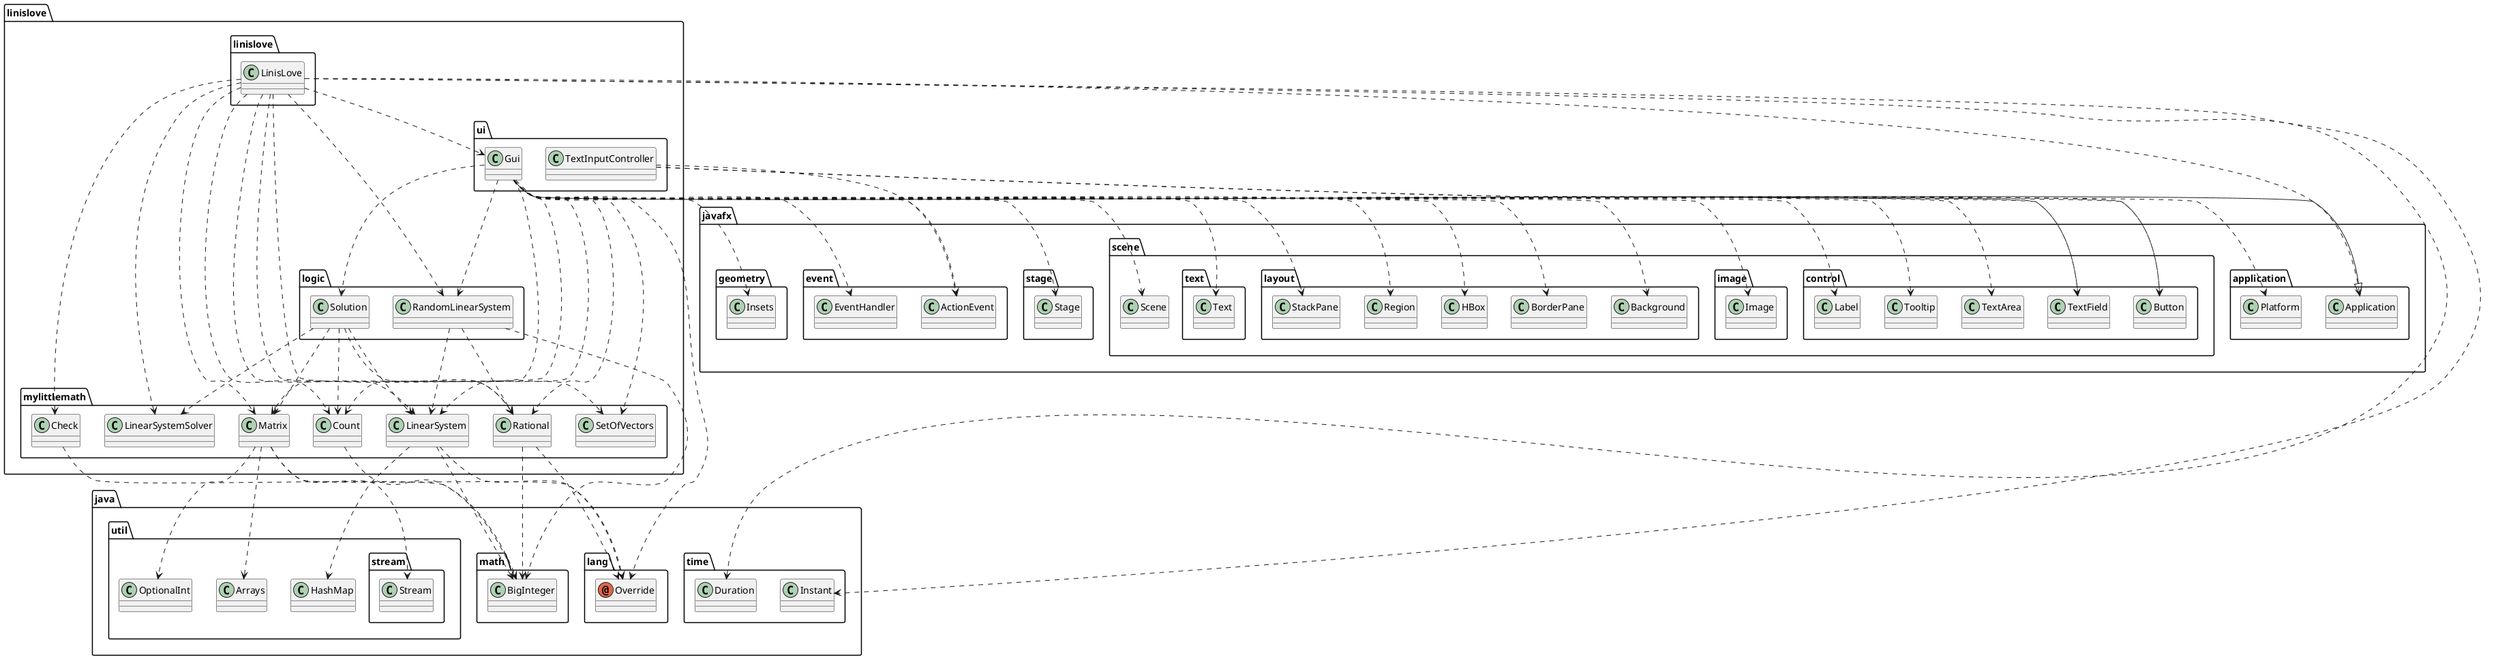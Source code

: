 @startuml
annotation java.lang.Override
class java.math.BigInteger
class java.time.Duration
class java.time.Instant
class java.util.Arrays
class java.util.HashMap
class java.util.OptionalInt
class java.util.stream.Stream
class javafx.application.Application
class javafx.application.Platform
class javafx.event.ActionEvent
class javafx.event.EventHandler
class javafx.geometry.Insets
class javafx.scene.Scene
class javafx.scene.control.Button
class javafx.scene.control.Label
class javafx.scene.control.TextArea
class javafx.scene.control.TextField
class javafx.scene.control.Tooltip
class javafx.scene.image.Image
class javafx.scene.layout.Background
class javafx.scene.layout.BorderPane
class javafx.scene.layout.HBox
class javafx.scene.layout.Region
class javafx.scene.layout.StackPane
class javafx.scene.text.Text
class javafx.stage.Stage
class linislove.linislove.LinisLove
class linislove.logic.RandomLinearSystem
class linislove.logic.Solution
class linislove.mylittlemath.Check
class linislove.mylittlemath.Count
class linislove.mylittlemath.LinearSystem
class linislove.mylittlemath.LinearSystemSolver
class linislove.mylittlemath.Matrix
class linislove.mylittlemath.Rational
class linislove.mylittlemath.SetOfVectors
class linislove.ui.Gui
class linislove.ui.TextInputController
linislove.linislove.LinisLove ..> java.time.Duration
linislove.linislove.LinisLove ..> java.time.Instant
linislove.linislove.LinisLove ..> javafx.application.Application
linislove.linislove.LinisLove ..> linislove.logic.RandomLinearSystem
linislove.linislove.LinisLove ..> linislove.mylittlemath.Check
linislove.linislove.LinisLove ..> linislove.mylittlemath.Count
linislove.linislove.LinisLove ..> linislove.mylittlemath.LinearSystem
linislove.linislove.LinisLove ..> linislove.mylittlemath.LinearSystemSolver
linislove.linislove.LinisLove ..> linislove.mylittlemath.Matrix
linislove.linislove.LinisLove ..> linislove.mylittlemath.Rational
linislove.linislove.LinisLove ..> linislove.mylittlemath.SetOfVectors
linislove.linislove.LinisLove ..> linislove.ui.Gui
linislove.logic.RandomLinearSystem ..> java.math.BigInteger
linislove.logic.RandomLinearSystem ..> linislove.mylittlemath.LinearSystem
linislove.logic.RandomLinearSystem ..> linislove.mylittlemath.Rational
linislove.logic.Solution ..> linislove.mylittlemath.Count
linislove.logic.Solution ..> linislove.mylittlemath.LinearSystem
linislove.logic.Solution ..> linislove.mylittlemath.LinearSystemSolver
linislove.logic.Solution ..> linislove.mylittlemath.Matrix
linislove.logic.Solution ..> linislove.mylittlemath.Rational
linislove.mylittlemath.Check ..> java.math.BigInteger
linislove.mylittlemath.Count ..> java.math.BigInteger
linislove.mylittlemath.LinearSystem ..> java.lang.Override
linislove.mylittlemath.LinearSystem ..> java.math.BigInteger
linislove.mylittlemath.LinearSystem ..> java.util.HashMap
linislove.mylittlemath.Matrix ..> java.lang.Override
linislove.mylittlemath.Matrix ..> java.util.Arrays
linislove.mylittlemath.Matrix ..> java.util.OptionalInt
linislove.mylittlemath.Matrix ..> java.util.stream.Stream
linislove.mylittlemath.Rational ..> java.lang.Override
linislove.mylittlemath.Rational ..> java.math.BigInteger
linislove.ui.Gui ..> java.lang.Override
linislove.ui.Gui --|> javafx.application.Application
linislove.ui.Gui ..> javafx.application.Platform
linislove.ui.Gui ..> javafx.event.ActionEvent
linislove.ui.Gui ..> javafx.event.EventHandler
linislove.ui.Gui ..> javafx.geometry.Insets
linislove.ui.Gui ..> javafx.scene.Scene
linislove.ui.Gui ..> javafx.scene.control.Button
linislove.ui.Gui ..> javafx.scene.control.Label
linislove.ui.Gui ..> javafx.scene.control.TextArea
linislove.ui.Gui ..> javafx.scene.control.TextField
linislove.ui.Gui ..> javafx.scene.control.Tooltip
linislove.ui.Gui ..> javafx.scene.image.Image
linislove.ui.Gui ..> javafx.scene.layout.Background
linislove.ui.Gui ..> javafx.scene.layout.BorderPane
linislove.ui.Gui ..> javafx.scene.layout.HBox
linislove.ui.Gui ..> javafx.scene.layout.Region
linislove.ui.Gui ..> javafx.scene.layout.StackPane
linislove.ui.Gui ..> javafx.scene.text.Text
linislove.ui.Gui ..> javafx.stage.Stage
linislove.ui.Gui ..> linislove.logic.RandomLinearSystem
linislove.ui.Gui ..> linislove.logic.Solution
linislove.ui.Gui ..> linislove.mylittlemath.Count
linislove.ui.Gui ..> linislove.mylittlemath.LinearSystem
linislove.ui.Gui ..> linislove.mylittlemath.Matrix
linislove.ui.Gui ..> linislove.mylittlemath.Rational
linislove.ui.Gui ..> linislove.mylittlemath.SetOfVectors
linislove.ui.TextInputController ..> javafx.event.ActionEvent
linislove.ui.TextInputController ..> javafx.scene.control.Button
linislove.ui.TextInputController ..> javafx.scene.control.TextField
@enduml